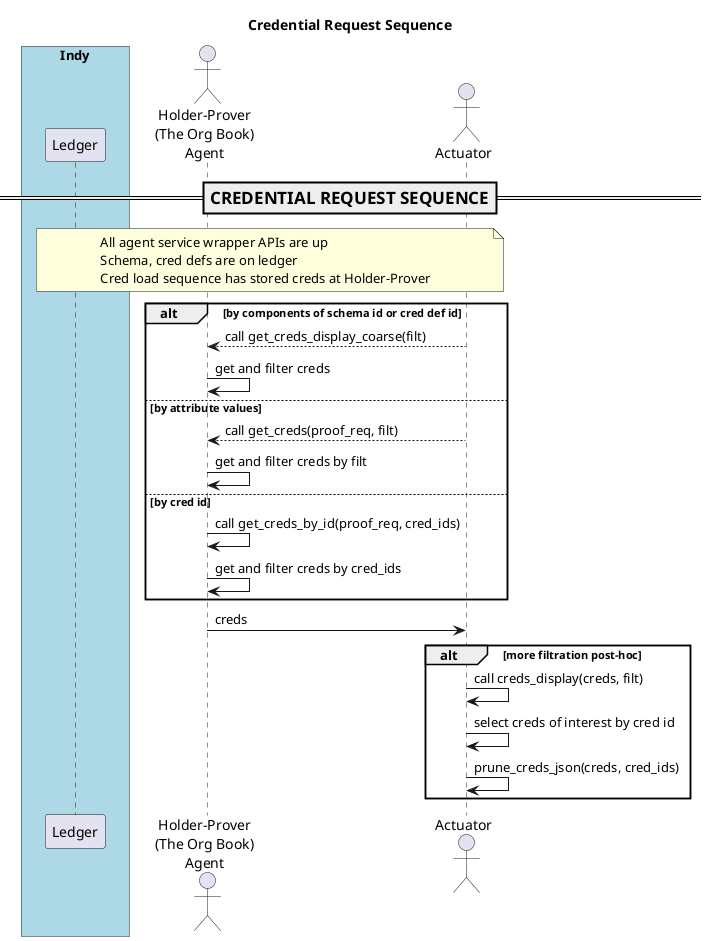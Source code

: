 @startuml
/'
Copyright 2017-2018 Government of Canada - Public Services and Procurement Canada - buyandsell.gc.ca

Licensed under the Apache License, Version 2.0 (the "License");
you may not use this file except in compliance with the License.
You may obtain a copy of the License at

http://www.apache.org/licenses/LICENSE-2.0

Unless required by applicable law or agreed to in writing, software
distributed under the License is distributed on an "AS IS" BASIS,
WITHOUT WARRANTIES OR CONDITIONS OF ANY KIND, either express or implied.
See the License for the specific language governing permissions and
limitations under the License.
'/

skinparam ParticipantPadding 20
skinparam BoxPadding 20

title Credential Request Sequence

box "Indy" #LightBlue
    participant "Ledger" as ledger
endbox

actor "Holder-Prover\n(The Org Book)\nAgent" as obag
actor "Actuator" as ator

=== CREDENTIAL REQUEST SEQUENCE ==
note over ledger, ator
All agent service wrapper APIs are up
Schema, cred defs are on ledger
Cred load sequence has stored creds at Holder-Prover
endnote

alt by components of schema id or cred def id
    ator --> obag: call get_creds_display_coarse(filt)
    obag -> obag: get and filter creds
else by attribute values
    ator --> obag: call get_creds(proof_req, filt)
    obag -> obag: get and filter creds by filt
else by cred id
    obag -> obag: call get_creds_by_id(proof_req, cred_ids)
    obag -> obag: get and filter creds by cred_ids
end
obag -> ator: creds

alt more filtration post-hoc
    ator -> ator: call creds_display(creds, filt)
    ator -> ator: select creds of interest by cred id
    ator -> ator: prune_creds_json(creds, cred_ids)
end
@enduml
